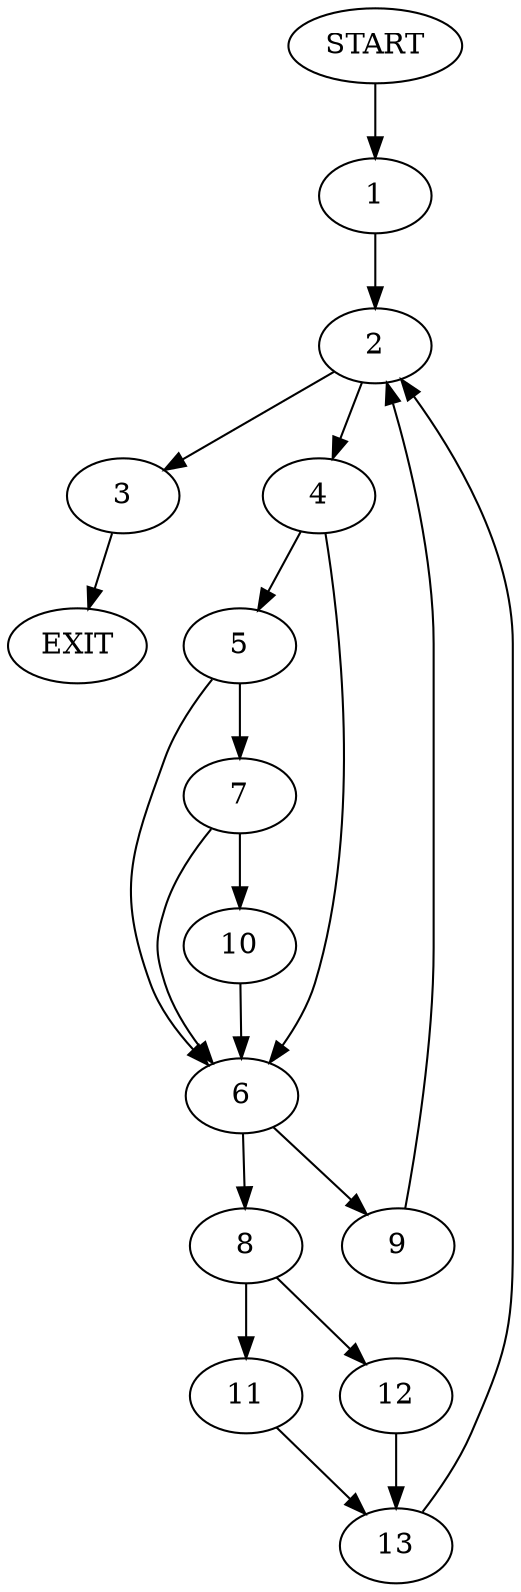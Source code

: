 digraph {
0 [label="START"]
14 [label="EXIT"]
0 -> 1
1 -> 2
2 -> 3
2 -> 4
4 -> 5
4 -> 6
3 -> 14
5 -> 7
5 -> 6
6 -> 8
6 -> 9
7 -> 10
7 -> 6
10 -> 6
9 -> 2
8 -> 11
8 -> 12
12 -> 13
11 -> 13
13 -> 2
}
